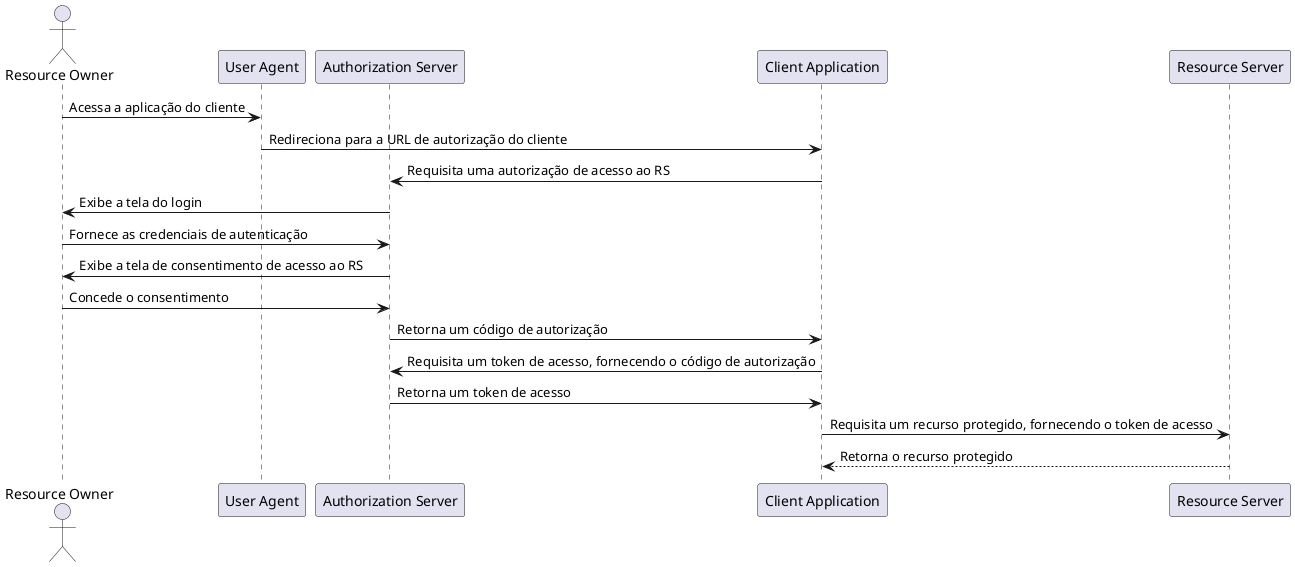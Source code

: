 @startuml
actor "Resource Owner"
participant "User Agent" as UA
participant "Authorization Server" as AS 
participant "Client Application" as CA
participant "Resource Server" as RS 

"Resource Owner" -> UA: Acessa a aplicação do cliente
UA -> CA: Redireciona para a URL de autorização do cliente
CA -> AS: Requisita uma autorização de acesso ao RS
AS -> "Resource Owner": Exibe a tela do login 
"Resource Owner" -> AS: Fornece as credenciais de autenticação
AS -> "Resource Owner": Exibe a tela de consentimento de acesso ao RS 
"Resource Owner" -> AS: Concede o consentimento
AS -> CA: Retorna um código de autorização
CA -> AS: Requisita um token de acesso, fornecendo o código de autorização
AS -> CA: Retorna um token de acesso
CA -> RS: Requisita um recurso protegido, fornecendo o token de acesso
RS --> CA: Retorna o recurso protegido
@enduml